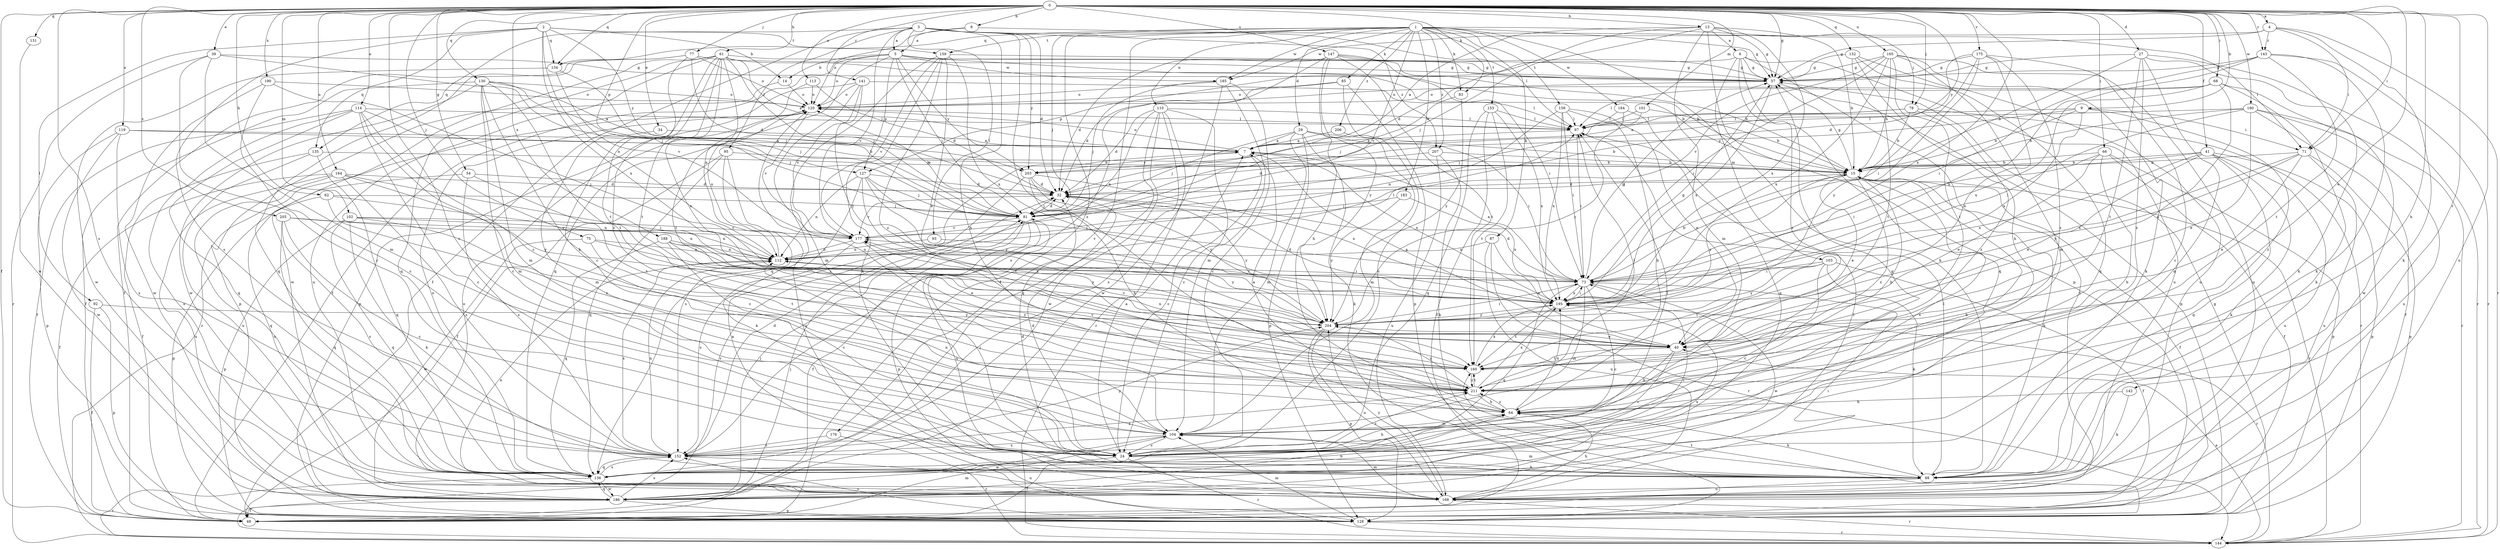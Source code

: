 strict digraph  {
0;
1;
2;
3;
4;
5;
6;
7;
8;
9;
13;
14;
15;
24;
27;
29;
32;
34;
39;
40;
41;
48;
54;
57;
61;
62;
64;
66;
68;
71;
73;
75;
77;
78;
81;
83;
85;
87;
88;
92;
93;
95;
97;
101;
102;
103;
104;
110;
112;
113;
114;
119;
120;
127;
128;
130;
131;
132;
134;
135;
136;
141;
142;
143;
144;
147;
152;
153;
158;
159;
160;
164;
165;
168;
175;
176;
177;
180;
183;
184;
185;
186;
188;
190;
195;
203;
204;
205;
206;
207;
211;
0 -> 4  [label=a];
0 -> 8  [label=b];
0 -> 9  [label=b];
0 -> 13  [label=b];
0 -> 24  [label=c];
0 -> 27  [label=d];
0 -> 34  [label=e];
0 -> 39  [label=e];
0 -> 40  [label=e];
0 -> 41  [label=f];
0 -> 48  [label=f];
0 -> 54  [label=g];
0 -> 57  [label=g];
0 -> 61  [label=h];
0 -> 62  [label=h];
0 -> 64  [label=h];
0 -> 66  [label=i];
0 -> 68  [label=i];
0 -> 71  [label=i];
0 -> 75  [label=j];
0 -> 77  [label=j];
0 -> 78  [label=j];
0 -> 83  [label=k];
0 -> 101  [label=m];
0 -> 102  [label=m];
0 -> 113  [label=o];
0 -> 114  [label=o];
0 -> 119  [label=o];
0 -> 127  [label=p];
0 -> 130  [label=q];
0 -> 131  [label=q];
0 -> 132  [label=q];
0 -> 134  [label=q];
0 -> 141  [label=r];
0 -> 142  [label=r];
0 -> 143  [label=r];
0 -> 147  [label=s];
0 -> 152  [label=s];
0 -> 164  [label=u];
0 -> 165  [label=u];
0 -> 168  [label=u];
0 -> 175  [label=v];
0 -> 180  [label=w];
0 -> 188  [label=x];
0 -> 190  [label=x];
0 -> 195  [label=x];
0 -> 203  [label=y];
0 -> 205  [label=z];
1 -> 29  [label=d];
1 -> 48  [label=f];
1 -> 57  [label=g];
1 -> 78  [label=j];
1 -> 81  [label=j];
1 -> 83  [label=k];
1 -> 85  [label=k];
1 -> 87  [label=k];
1 -> 88  [label=k];
1 -> 110  [label=n];
1 -> 134  [label=q];
1 -> 153  [label=t];
1 -> 158  [label=t];
1 -> 159  [label=t];
1 -> 176  [label=v];
1 -> 177  [label=v];
1 -> 183  [label=w];
1 -> 184  [label=w];
1 -> 185  [label=w];
1 -> 206  [label=z];
1 -> 207  [label=z];
2 -> 14  [label=b];
2 -> 92  [label=l];
2 -> 112  [label=n];
2 -> 134  [label=q];
2 -> 135  [label=q];
2 -> 152  [label=s];
2 -> 159  [label=t];
2 -> 195  [label=x];
2 -> 203  [label=y];
3 -> 5  [label=a];
3 -> 32  [label=d];
3 -> 48  [label=f];
3 -> 64  [label=h];
3 -> 93  [label=l];
3 -> 95  [label=l];
3 -> 97  [label=l];
3 -> 135  [label=q];
3 -> 177  [label=v];
3 -> 203  [label=y];
3 -> 207  [label=z];
3 -> 211  [label=z];
4 -> 57  [label=g];
4 -> 71  [label=i];
4 -> 88  [label=k];
4 -> 143  [label=r];
4 -> 144  [label=r];
4 -> 185  [label=w];
5 -> 14  [label=b];
5 -> 15  [label=b];
5 -> 48  [label=f];
5 -> 57  [label=g];
5 -> 81  [label=j];
5 -> 120  [label=o];
5 -> 127  [label=p];
5 -> 136  [label=q];
5 -> 185  [label=w];
5 -> 203  [label=y];
6 -> 48  [label=f];
6 -> 57  [label=g];
6 -> 103  [label=m];
6 -> 127  [label=p];
6 -> 136  [label=q];
6 -> 168  [label=u];
6 -> 211  [label=z];
7 -> 15  [label=b];
7 -> 24  [label=c];
7 -> 120  [label=o];
7 -> 195  [label=x];
7 -> 203  [label=y];
8 -> 5  [label=a];
8 -> 71  [label=i];
8 -> 120  [label=o];
9 -> 15  [label=b];
9 -> 71  [label=i];
9 -> 97  [label=l];
9 -> 195  [label=x];
9 -> 203  [label=y];
9 -> 211  [label=z];
13 -> 6  [label=a];
13 -> 7  [label=a];
13 -> 15  [label=b];
13 -> 32  [label=d];
13 -> 57  [label=g];
13 -> 81  [label=j];
13 -> 104  [label=m];
13 -> 128  [label=p];
13 -> 195  [label=x];
14 -> 120  [label=o];
14 -> 128  [label=p];
15 -> 32  [label=d];
15 -> 40  [label=e];
15 -> 48  [label=f];
15 -> 57  [label=g];
15 -> 88  [label=k];
15 -> 144  [label=r];
15 -> 152  [label=s];
15 -> 204  [label=y];
15 -> 211  [label=z];
24 -> 7  [label=a];
24 -> 15  [label=b];
24 -> 32  [label=d];
24 -> 48  [label=f];
24 -> 57  [label=g];
24 -> 64  [label=h];
24 -> 88  [label=k];
24 -> 97  [label=l];
24 -> 144  [label=r];
24 -> 211  [label=z];
27 -> 15  [label=b];
27 -> 57  [label=g];
27 -> 88  [label=k];
27 -> 136  [label=q];
27 -> 144  [label=r];
27 -> 160  [label=t];
27 -> 211  [label=z];
29 -> 7  [label=a];
29 -> 15  [label=b];
29 -> 73  [label=i];
29 -> 81  [label=j];
29 -> 88  [label=k];
29 -> 104  [label=m];
29 -> 128  [label=p];
32 -> 81  [label=j];
32 -> 177  [label=v];
32 -> 204  [label=y];
34 -> 7  [label=a];
34 -> 104  [label=m];
39 -> 24  [label=c];
39 -> 57  [label=g];
39 -> 81  [label=j];
39 -> 104  [label=m];
39 -> 144  [label=r];
40 -> 7  [label=a];
40 -> 24  [label=c];
40 -> 64  [label=h];
40 -> 112  [label=n];
40 -> 160  [label=t];
40 -> 177  [label=v];
41 -> 15  [label=b];
41 -> 40  [label=e];
41 -> 81  [label=j];
41 -> 88  [label=k];
41 -> 128  [label=p];
41 -> 136  [label=q];
41 -> 168  [label=u];
41 -> 195  [label=x];
48 -> 81  [label=j];
48 -> 104  [label=m];
54 -> 32  [label=d];
54 -> 152  [label=s];
54 -> 160  [label=t];
54 -> 168  [label=u];
57 -> 120  [label=o];
57 -> 128  [label=p];
57 -> 195  [label=x];
61 -> 7  [label=a];
61 -> 15  [label=b];
61 -> 24  [label=c];
61 -> 40  [label=e];
61 -> 57  [label=g];
61 -> 81  [label=j];
61 -> 112  [label=n];
61 -> 136  [label=q];
61 -> 160  [label=t];
61 -> 168  [label=u];
61 -> 186  [label=w];
61 -> 211  [label=z];
62 -> 81  [label=j];
62 -> 112  [label=n];
62 -> 128  [label=p];
62 -> 211  [label=z];
64 -> 7  [label=a];
64 -> 104  [label=m];
64 -> 195  [label=x];
64 -> 211  [label=z];
66 -> 15  [label=b];
66 -> 40  [label=e];
66 -> 48  [label=f];
66 -> 64  [label=h];
66 -> 73  [label=i];
66 -> 128  [label=p];
68 -> 40  [label=e];
68 -> 88  [label=k];
68 -> 97  [label=l];
68 -> 120  [label=o];
68 -> 186  [label=w];
68 -> 195  [label=x];
71 -> 15  [label=b];
71 -> 40  [label=e];
71 -> 128  [label=p];
71 -> 168  [label=u];
71 -> 195  [label=x];
71 -> 204  [label=y];
73 -> 7  [label=a];
73 -> 15  [label=b];
73 -> 24  [label=c];
73 -> 32  [label=d];
73 -> 57  [label=g];
73 -> 104  [label=m];
73 -> 136  [label=q];
73 -> 186  [label=w];
73 -> 195  [label=x];
75 -> 112  [label=n];
75 -> 160  [label=t];
75 -> 186  [label=w];
75 -> 195  [label=x];
77 -> 32  [label=d];
77 -> 48  [label=f];
77 -> 57  [label=g];
77 -> 120  [label=o];
77 -> 136  [label=q];
77 -> 160  [label=t];
78 -> 7  [label=a];
78 -> 15  [label=b];
78 -> 97  [label=l];
78 -> 144  [label=r];
78 -> 211  [label=z];
81 -> 32  [label=d];
81 -> 48  [label=f];
81 -> 120  [label=o];
81 -> 128  [label=p];
81 -> 168  [label=u];
81 -> 177  [label=v];
83 -> 81  [label=j];
83 -> 204  [label=y];
85 -> 24  [label=c];
85 -> 32  [label=d];
85 -> 120  [label=o];
85 -> 128  [label=p];
87 -> 40  [label=e];
87 -> 112  [label=n];
87 -> 144  [label=r];
87 -> 168  [label=u];
88 -> 32  [label=d];
88 -> 64  [label=h];
88 -> 81  [label=j];
88 -> 97  [label=l];
88 -> 104  [label=m];
88 -> 168  [label=u];
92 -> 48  [label=f];
92 -> 128  [label=p];
92 -> 204  [label=y];
93 -> 112  [label=n];
93 -> 204  [label=y];
95 -> 15  [label=b];
95 -> 48  [label=f];
95 -> 136  [label=q];
95 -> 152  [label=s];
95 -> 168  [label=u];
97 -> 7  [label=a];
97 -> 73  [label=i];
101 -> 15  [label=b];
101 -> 81  [label=j];
101 -> 97  [label=l];
102 -> 88  [label=k];
102 -> 112  [label=n];
102 -> 128  [label=p];
102 -> 136  [label=q];
102 -> 177  [label=v];
102 -> 211  [label=z];
103 -> 24  [label=c];
103 -> 48  [label=f];
103 -> 73  [label=i];
103 -> 88  [label=k];
103 -> 160  [label=t];
103 -> 204  [label=y];
104 -> 24  [label=c];
104 -> 112  [label=n];
104 -> 152  [label=s];
104 -> 186  [label=w];
110 -> 24  [label=c];
110 -> 32  [label=d];
110 -> 97  [label=l];
110 -> 112  [label=n];
110 -> 136  [label=q];
110 -> 144  [label=r];
110 -> 152  [label=s];
110 -> 186  [label=w];
112 -> 73  [label=i];
112 -> 97  [label=l];
112 -> 120  [label=o];
112 -> 152  [label=s];
113 -> 32  [label=d];
113 -> 120  [label=o];
113 -> 160  [label=t];
114 -> 24  [label=c];
114 -> 48  [label=f];
114 -> 81  [label=j];
114 -> 97  [label=l];
114 -> 104  [label=m];
114 -> 136  [label=q];
114 -> 168  [label=u];
114 -> 211  [label=z];
119 -> 7  [label=a];
119 -> 15  [label=b];
119 -> 128  [label=p];
119 -> 152  [label=s];
119 -> 186  [label=w];
120 -> 97  [label=l];
120 -> 144  [label=r];
120 -> 177  [label=v];
127 -> 32  [label=d];
127 -> 73  [label=i];
127 -> 81  [label=j];
127 -> 88  [label=k];
127 -> 112  [label=n];
127 -> 160  [label=t];
127 -> 204  [label=y];
128 -> 7  [label=a];
128 -> 57  [label=g];
128 -> 104  [label=m];
128 -> 144  [label=r];
128 -> 152  [label=s];
128 -> 160  [label=t];
130 -> 7  [label=a];
130 -> 24  [label=c];
130 -> 48  [label=f];
130 -> 64  [label=h];
130 -> 81  [label=j];
130 -> 104  [label=m];
130 -> 120  [label=o];
130 -> 160  [label=t];
130 -> 186  [label=w];
131 -> 186  [label=w];
132 -> 57  [label=g];
132 -> 64  [label=h];
132 -> 136  [label=q];
132 -> 160  [label=t];
132 -> 168  [label=u];
134 -> 81  [label=j];
134 -> 177  [label=v];
134 -> 186  [label=w];
135 -> 15  [label=b];
135 -> 48  [label=f];
135 -> 136  [label=q];
135 -> 168  [label=u];
136 -> 73  [label=i];
136 -> 120  [label=o];
136 -> 144  [label=r];
136 -> 152  [label=s];
136 -> 186  [label=w];
141 -> 97  [label=l];
141 -> 104  [label=m];
141 -> 120  [label=o];
141 -> 128  [label=p];
141 -> 177  [label=v];
141 -> 204  [label=y];
142 -> 64  [label=h];
142 -> 88  [label=k];
143 -> 57  [label=g];
143 -> 73  [label=i];
143 -> 88  [label=k];
143 -> 144  [label=r];
143 -> 160  [label=t];
143 -> 195  [label=x];
144 -> 40  [label=e];
147 -> 15  [label=b];
147 -> 32  [label=d];
147 -> 57  [label=g];
147 -> 64  [label=h];
147 -> 73  [label=i];
147 -> 152  [label=s];
147 -> 160  [label=t];
147 -> 204  [label=y];
152 -> 32  [label=d];
152 -> 112  [label=n];
152 -> 136  [label=q];
152 -> 168  [label=u];
152 -> 204  [label=y];
152 -> 211  [label=z];
153 -> 48  [label=f];
153 -> 97  [label=l];
153 -> 136  [label=q];
153 -> 160  [label=t];
153 -> 195  [label=x];
158 -> 40  [label=e];
158 -> 64  [label=h];
158 -> 73  [label=i];
158 -> 97  [label=l];
158 -> 112  [label=n];
158 -> 195  [label=x];
159 -> 40  [label=e];
159 -> 57  [label=g];
159 -> 88  [label=k];
159 -> 136  [label=q];
159 -> 177  [label=v];
159 -> 195  [label=x];
159 -> 211  [label=z];
160 -> 195  [label=x];
160 -> 211  [label=z];
164 -> 32  [label=d];
164 -> 48  [label=f];
164 -> 73  [label=i];
164 -> 136  [label=q];
164 -> 152  [label=s];
164 -> 168  [label=u];
164 -> 204  [label=y];
165 -> 15  [label=b];
165 -> 57  [label=g];
165 -> 73  [label=i];
165 -> 88  [label=k];
165 -> 104  [label=m];
165 -> 160  [label=t];
165 -> 168  [label=u];
165 -> 177  [label=v];
165 -> 195  [label=x];
168 -> 64  [label=h];
168 -> 73  [label=i];
168 -> 104  [label=m];
168 -> 112  [label=n];
168 -> 120  [label=o];
168 -> 144  [label=r];
168 -> 204  [label=y];
175 -> 24  [label=c];
175 -> 32  [label=d];
175 -> 40  [label=e];
175 -> 57  [label=g];
175 -> 73  [label=i];
175 -> 204  [label=y];
175 -> 211  [label=z];
176 -> 144  [label=r];
176 -> 152  [label=s];
177 -> 112  [label=n];
177 -> 152  [label=s];
177 -> 211  [label=z];
180 -> 15  [label=b];
180 -> 40  [label=e];
180 -> 48  [label=f];
180 -> 73  [label=i];
180 -> 97  [label=l];
180 -> 144  [label=r];
180 -> 168  [label=u];
183 -> 81  [label=j];
183 -> 195  [label=x];
183 -> 204  [label=y];
184 -> 97  [label=l];
184 -> 136  [label=q];
184 -> 204  [label=y];
185 -> 24  [label=c];
185 -> 81  [label=j];
185 -> 104  [label=m];
185 -> 120  [label=o];
185 -> 186  [label=w];
186 -> 48  [label=f];
186 -> 64  [label=h];
186 -> 81  [label=j];
186 -> 97  [label=l];
186 -> 128  [label=p];
186 -> 136  [label=q];
186 -> 152  [label=s];
186 -> 195  [label=x];
188 -> 24  [label=c];
188 -> 40  [label=e];
188 -> 112  [label=n];
188 -> 136  [label=q];
188 -> 195  [label=x];
188 -> 204  [label=y];
190 -> 24  [label=c];
190 -> 73  [label=i];
190 -> 120  [label=o];
190 -> 186  [label=w];
195 -> 32  [label=d];
195 -> 57  [label=g];
195 -> 73  [label=i];
195 -> 144  [label=r];
195 -> 160  [label=t];
195 -> 177  [label=v];
195 -> 204  [label=y];
203 -> 32  [label=d];
203 -> 64  [label=h];
203 -> 144  [label=r];
203 -> 195  [label=x];
203 -> 204  [label=y];
204 -> 40  [label=e];
204 -> 73  [label=i];
204 -> 128  [label=p];
204 -> 168  [label=u];
205 -> 24  [label=c];
205 -> 112  [label=n];
205 -> 136  [label=q];
205 -> 152  [label=s];
205 -> 177  [label=v];
206 -> 7  [label=a];
206 -> 104  [label=m];
207 -> 15  [label=b];
207 -> 32  [label=d];
207 -> 88  [label=k];
207 -> 168  [label=u];
211 -> 15  [label=b];
211 -> 64  [label=h];
211 -> 97  [label=l];
211 -> 120  [label=o];
211 -> 160  [label=t];
211 -> 177  [label=v];
211 -> 195  [label=x];
211 -> 204  [label=y];
}
